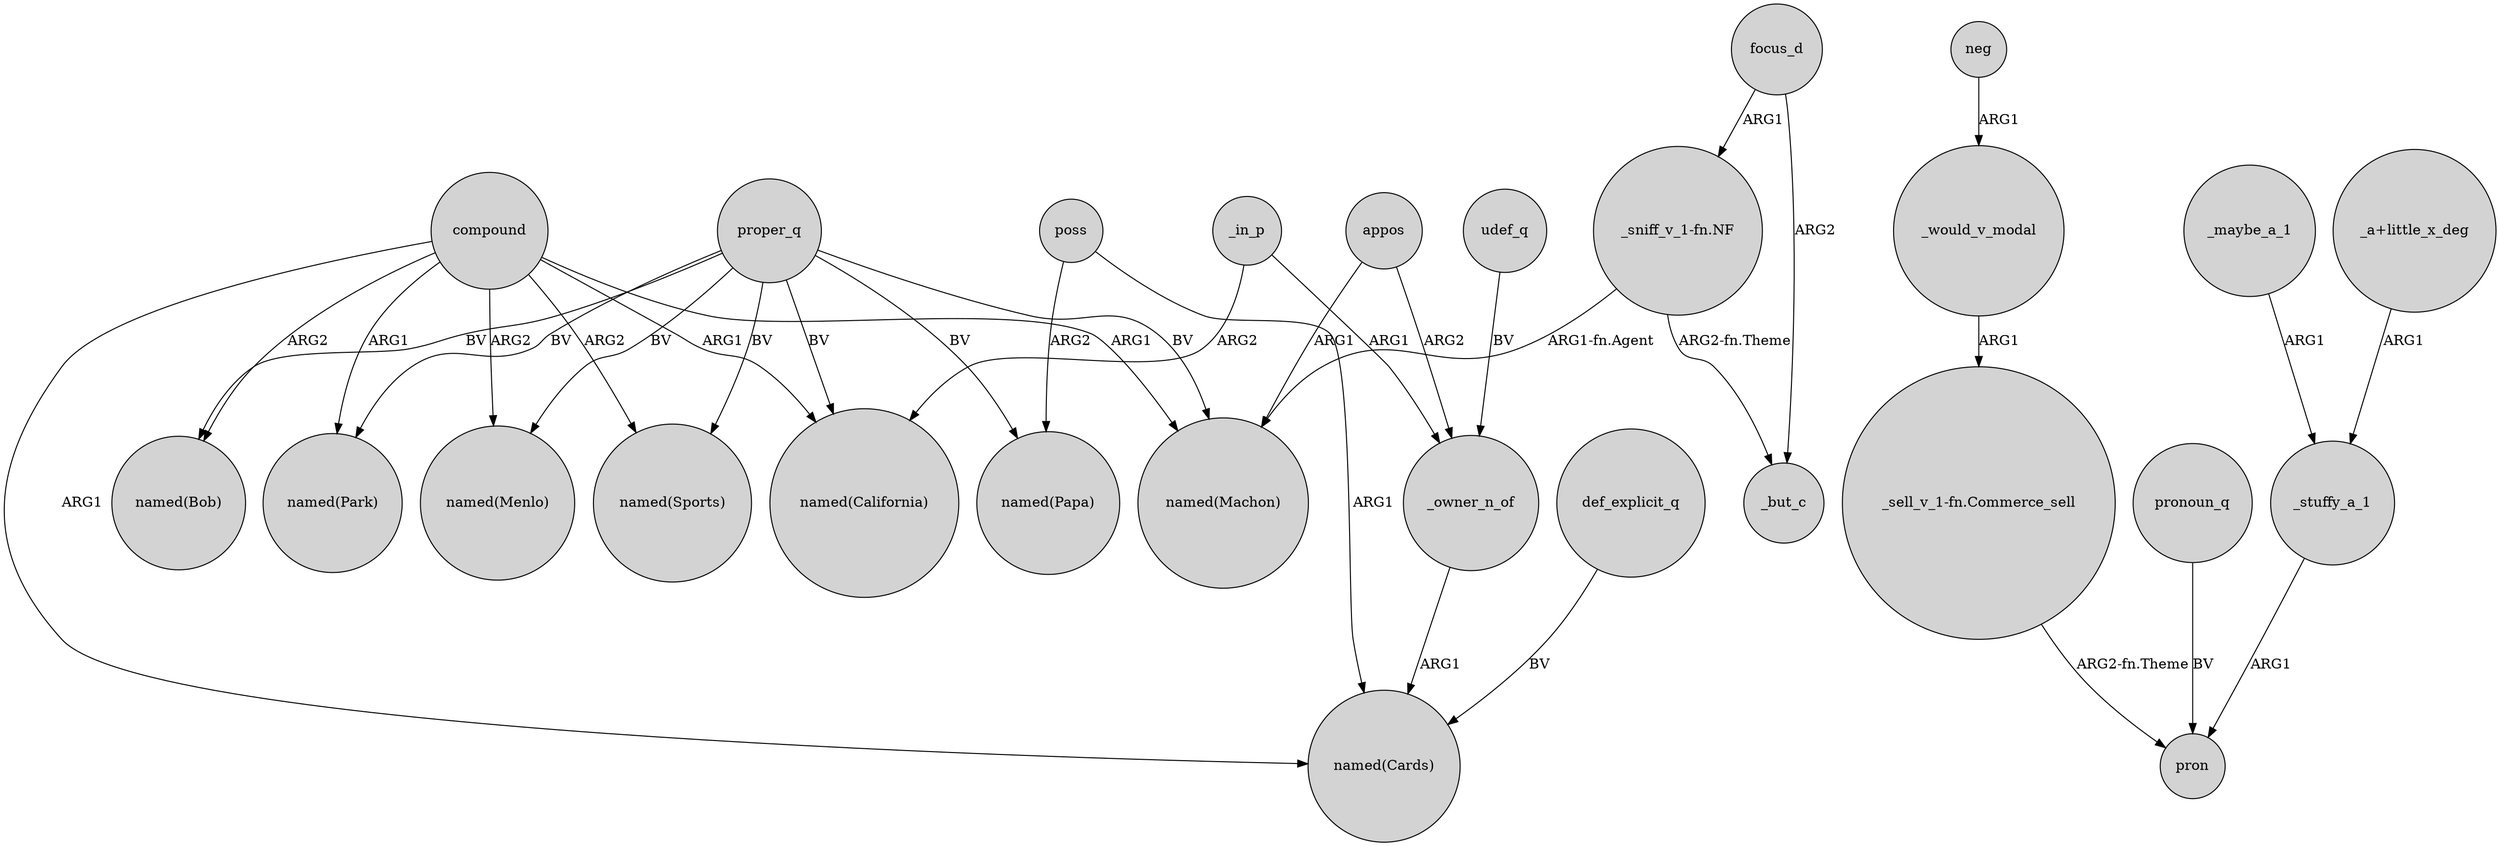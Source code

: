 digraph {
	node [shape=circle style=filled]
	compound -> "named(Machon)" [label=ARG1]
	appos -> _owner_n_of [label=ARG2]
	"_sniff_v_1-fn.NF" -> "named(Machon)" [label="ARG1-fn.Agent"]
	proper_q -> "named(Machon)" [label=BV]
	_in_p -> "named(California)" [label=ARG2]
	neg -> _would_v_modal [label=ARG1]
	appos -> "named(Machon)" [label=ARG1]
	proper_q -> "named(Sports)" [label=BV]
	poss -> "named(Papa)" [label=ARG2]
	proper_q -> "named(Bob)" [label=BV]
	proper_q -> "named(California)" [label=BV]
	def_explicit_q -> "named(Cards)" [label=BV]
	poss -> "named(Cards)" [label=ARG1]
	_would_v_modal -> "_sell_v_1-fn.Commerce_sell" [label=ARG1]
	"_sniff_v_1-fn.NF" -> _but_c [label="ARG2-fn.Theme"]
	compound -> "named(Bob)" [label=ARG2]
	focus_d -> _but_c [label=ARG2]
	compound -> "named(Sports)" [label=ARG2]
	focus_d -> "_sniff_v_1-fn.NF" [label=ARG1]
	proper_q -> "named(Park)" [label=BV]
	pronoun_q -> pron [label=BV]
	_in_p -> _owner_n_of [label=ARG1]
	compound -> "named(California)" [label=ARG1]
	_owner_n_of -> "named(Cards)" [label=ARG1]
	_maybe_a_1 -> _stuffy_a_1 [label=ARG1]
	"_sell_v_1-fn.Commerce_sell" -> pron [label="ARG2-fn.Theme"]
	_stuffy_a_1 -> pron [label=ARG1]
	"_a+little_x_deg" -> _stuffy_a_1 [label=ARG1]
	proper_q -> "named(Menlo)" [label=BV]
	proper_q -> "named(Papa)" [label=BV]
	udef_q -> _owner_n_of [label=BV]
	compound -> "named(Park)" [label=ARG1]
	compound -> "named(Cards)" [label=ARG1]
	compound -> "named(Menlo)" [label=ARG2]
}
